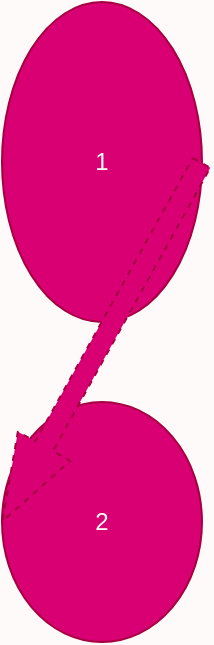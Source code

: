 <mxfile>
    <diagram id="TA3" name="Style-Plain">
        <mxGraphModel dx="1221" dy="583" grid="0" gridSize="10" guides="1" tooltips="1" connect="1" arrows="1" fold="1" page="1" pageScale="1" pageWidth="1169" pageHeight="827" background="#FFFAFA" math="0" shadow="0">
            <root>
                <mxCell id="page_root_TA3"/>
                <mxCell id="node_root_TA3" parent="page_root_TA3"/>
                <mxCell id="1" value="1" style="whiteSpace=wrap;html=1;fillColor=#d80073;strokeColor=#A50040;fontColor=#ffffff;ellipse" parent="node_root_TA3" vertex="1">
                    <mxGeometry x="10" y="10" width="100" height="160" as="geometry"/>
                </mxCell>
                <mxCell id="2" value="2" style="whiteSpace=wrap;html=1;fillColor=#d80073;strokeColor=#A50040;fontColor=#ffffff;ellipse" parent="node_root_TA3" vertex="1">
                    <mxGeometry x="10" y="210" width="100" height="120" as="geometry"/>
                </mxCell>
                <mxCell id="TA3-4" value="" style="whiteSpace=wrap;html=1;fillColor=#d80073;strokeColor=#A50040;dashed=1;fixDash=1;shape=flexArrow;edgeStyle=none;exitX=1;exitY=0.5;exitDx=0;exitDy=0;entryX=0;entryY=0.5;entryDx=0;entryDy=0;endWidth=19;endSize=13.94;" parent="node_root_TA3" source="1" target="2" edge="1">
                    <mxGeometry relative="1" as="geometry"/>
                </mxCell>
            </root>
        </mxGraphModel>
    </diagram>
</mxfile>